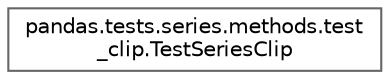 digraph "Graphical Class Hierarchy"
{
 // LATEX_PDF_SIZE
  bgcolor="transparent";
  edge [fontname=Helvetica,fontsize=10,labelfontname=Helvetica,labelfontsize=10];
  node [fontname=Helvetica,fontsize=10,shape=box,height=0.2,width=0.4];
  rankdir="LR";
  Node0 [id="Node000000",label="pandas.tests.series.methods.test\l_clip.TestSeriesClip",height=0.2,width=0.4,color="grey40", fillcolor="white", style="filled",URL="$d7/dcd/classpandas_1_1tests_1_1series_1_1methods_1_1test__clip_1_1TestSeriesClip.html",tooltip=" "];
}
